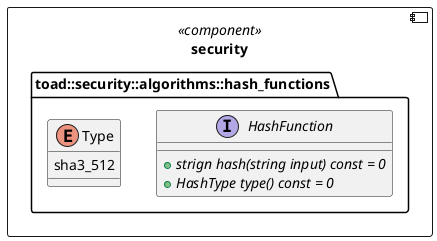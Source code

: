 @startuml
component "security" as alias <<component>> {
   namespace toad::security::algorithms::hash_functions {
        interface HashFunction {
            + {abstract} strign hash(string input) const = 0
            + {abstract} HashType type() const = 0
        }
        enum Type {
            sha3_512
        }
    }
}
@enduml